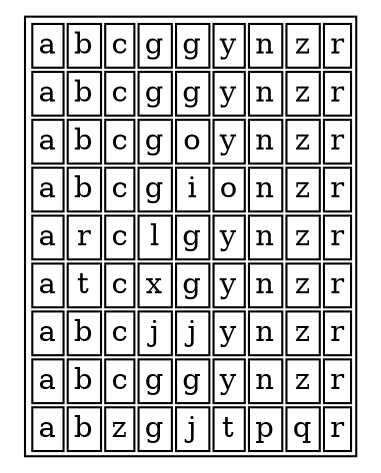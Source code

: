 digraph G { table [ shape = plaintext label=<<table>
<tr>
<td>a</td><td>b</td><td>c</td><td>g</td><td>g</td><td>y</td><td>n</td><td>z</td><td>r</td></tr>
<tr>
<td>a</td><td>b</td><td>c</td><td>g</td><td>g</td><td>y</td><td>n</td><td>z</td><td>r</td></tr>
<tr>
<td>a</td><td>b</td><td>c</td><td>g</td><td>o</td><td>y</td><td>n</td><td>z</td><td>r</td></tr>
<tr>
<td>a</td><td>b</td><td>c</td><td>g</td><td>i</td><td>o</td><td>n</td><td>z</td><td>r</td></tr>
<tr>
<td>a</td><td>r</td><td>c</td><td>l</td><td>g</td><td>y</td><td>n</td><td>z</td><td>r</td></tr>
<tr>
<td>a</td><td>t</td><td>c</td><td>x</td><td>g</td><td>y</td><td>n</td><td>z</td><td>r</td></tr>
<tr>
<td>a</td><td>b</td><td>c</td><td>j</td><td>j</td><td>y</td><td>n</td><td>z</td><td>r</td></tr>
<tr>
<td>a</td><td>b</td><td>c</td><td>g</td><td>g</td><td>y</td><td>n</td><td>z</td><td>r</td></tr>
<tr>
<td>a</td><td>b</td><td>z</td><td>g</td><td>j</td><td>t</td><td>p</td><td>q</td><td>r</td></tr>
</table>>];}
